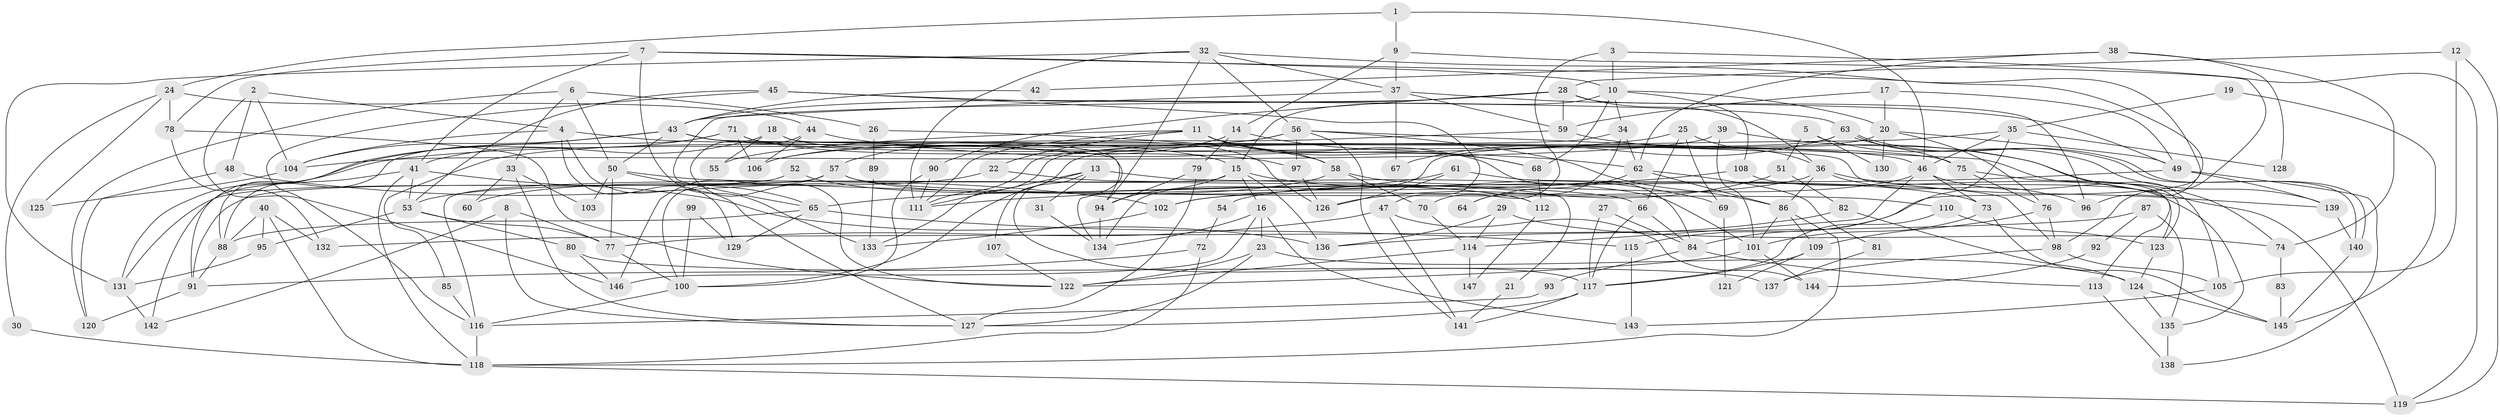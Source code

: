 // Generated by graph-tools (version 1.1) at 2025/15/03/09/25 04:15:04]
// undirected, 147 vertices, 294 edges
graph export_dot {
graph [start="1"]
  node [color=gray90,style=filled];
  1;
  2;
  3;
  4;
  5;
  6;
  7;
  8;
  9;
  10;
  11;
  12;
  13;
  14;
  15;
  16;
  17;
  18;
  19;
  20;
  21;
  22;
  23;
  24;
  25;
  26;
  27;
  28;
  29;
  30;
  31;
  32;
  33;
  34;
  35;
  36;
  37;
  38;
  39;
  40;
  41;
  42;
  43;
  44;
  45;
  46;
  47;
  48;
  49;
  50;
  51;
  52;
  53;
  54;
  55;
  56;
  57;
  58;
  59;
  60;
  61;
  62;
  63;
  64;
  65;
  66;
  67;
  68;
  69;
  70;
  71;
  72;
  73;
  74;
  75;
  76;
  77;
  78;
  79;
  80;
  81;
  82;
  83;
  84;
  85;
  86;
  87;
  88;
  89;
  90;
  91;
  92;
  93;
  94;
  95;
  96;
  97;
  98;
  99;
  100;
  101;
  102;
  103;
  104;
  105;
  106;
  107;
  108;
  109;
  110;
  111;
  112;
  113;
  114;
  115;
  116;
  117;
  118;
  119;
  120;
  121;
  122;
  123;
  124;
  125;
  126;
  127;
  128;
  129;
  130;
  131;
  132;
  133;
  134;
  135;
  136;
  137;
  138;
  139;
  140;
  141;
  142;
  143;
  144;
  145;
  146;
  147;
  1 -- 46;
  1 -- 24;
  1 -- 9;
  2 -- 104;
  2 -- 4;
  2 -- 48;
  2 -- 146;
  3 -- 10;
  3 -- 119;
  3 -- 70;
  4 -- 15;
  4 -- 127;
  4 -- 104;
  4 -- 129;
  5 -- 139;
  5 -- 51;
  5 -- 130;
  6 -- 120;
  6 -- 50;
  6 -- 26;
  6 -- 33;
  7 -- 10;
  7 -- 41;
  7 -- 78;
  7 -- 96;
  7 -- 133;
  8 -- 77;
  8 -- 127;
  8 -- 142;
  9 -- 37;
  9 -- 14;
  9 -- 98;
  10 -- 15;
  10 -- 68;
  10 -- 20;
  10 -- 34;
  10 -- 108;
  11 -- 22;
  11 -- 111;
  11 -- 55;
  11 -- 58;
  11 -- 68;
  11 -- 84;
  12 -- 105;
  12 -- 28;
  12 -- 119;
  13 -- 117;
  13 -- 100;
  13 -- 21;
  13 -- 31;
  13 -- 111;
  14 -- 57;
  14 -- 68;
  14 -- 79;
  15 -- 116;
  15 -- 94;
  15 -- 16;
  15 -- 69;
  15 -- 136;
  16 -- 146;
  16 -- 23;
  16 -- 134;
  16 -- 143;
  17 -- 59;
  17 -- 49;
  17 -- 20;
  18 -- 41;
  18 -- 134;
  18 -- 55;
  18 -- 126;
  19 -- 35;
  19 -- 145;
  20 -- 49;
  20 -- 76;
  20 -- 107;
  20 -- 130;
  21 -- 141;
  22 -- 101;
  22 -- 53;
  23 -- 124;
  23 -- 122;
  23 -- 127;
  24 -- 78;
  24 -- 44;
  24 -- 30;
  24 -- 125;
  25 -- 66;
  25 -- 36;
  25 -- 69;
  25 -- 131;
  26 -- 58;
  26 -- 89;
  27 -- 117;
  27 -- 84;
  28 -- 65;
  28 -- 36;
  28 -- 43;
  28 -- 59;
  28 -- 90;
  28 -- 96;
  29 -- 136;
  29 -- 114;
  29 -- 74;
  30 -- 118;
  31 -- 134;
  32 -- 56;
  32 -- 111;
  32 -- 37;
  32 -- 94;
  32 -- 115;
  32 -- 131;
  33 -- 127;
  33 -- 60;
  33 -- 103;
  34 -- 62;
  34 -- 64;
  34 -- 111;
  35 -- 46;
  35 -- 134;
  35 -- 84;
  35 -- 128;
  36 -- 96;
  36 -- 86;
  36 -- 102;
  36 -- 139;
  37 -- 43;
  37 -- 49;
  37 -- 59;
  37 -- 67;
  38 -- 74;
  38 -- 62;
  38 -- 42;
  38 -- 128;
  39 -- 105;
  39 -- 101;
  39 -- 104;
  40 -- 118;
  40 -- 95;
  40 -- 88;
  40 -- 132;
  41 -- 118;
  41 -- 142;
  41 -- 53;
  41 -- 136;
  42 -- 43;
  43 -- 104;
  43 -- 46;
  43 -- 50;
  43 -- 88;
  43 -- 94;
  43 -- 123;
  44 -- 106;
  44 -- 122;
  44 -- 62;
  45 -- 63;
  45 -- 53;
  45 -- 47;
  45 -- 116;
  46 -- 73;
  46 -- 54;
  46 -- 74;
  46 -- 114;
  47 -- 77;
  47 -- 141;
  47 -- 144;
  48 -- 102;
  48 -- 120;
  49 -- 102;
  49 -- 138;
  49 -- 139;
  50 -- 66;
  50 -- 65;
  50 -- 77;
  50 -- 103;
  51 -- 126;
  51 -- 82;
  52 -- 131;
  52 -- 112;
  53 -- 77;
  53 -- 80;
  53 -- 95;
  54 -- 72;
  56 -- 106;
  56 -- 86;
  56 -- 85;
  56 -- 97;
  56 -- 123;
  56 -- 141;
  57 -- 110;
  57 -- 91;
  57 -- 100;
  57 -- 112;
  57 -- 146;
  58 -- 70;
  58 -- 60;
  58 -- 73;
  59 -- 106;
  59 -- 119;
  61 -- 98;
  61 -- 65;
  61 -- 126;
  62 -- 86;
  62 -- 64;
  62 -- 81;
  63 -- 133;
  63 -- 140;
  63 -- 140;
  63 -- 67;
  63 -- 75;
  65 -- 88;
  65 -- 115;
  65 -- 129;
  66 -- 84;
  66 -- 117;
  68 -- 112;
  69 -- 121;
  70 -- 114;
  71 -- 97;
  71 -- 88;
  71 -- 75;
  71 -- 91;
  71 -- 106;
  72 -- 91;
  72 -- 118;
  73 -- 145;
  73 -- 101;
  74 -- 83;
  75 -- 76;
  75 -- 113;
  76 -- 98;
  76 -- 109;
  77 -- 100;
  78 -- 122;
  78 -- 132;
  79 -- 94;
  79 -- 127;
  80 -- 146;
  80 -- 137;
  81 -- 137;
  82 -- 136;
  82 -- 124;
  83 -- 145;
  84 -- 93;
  84 -- 113;
  85 -- 116;
  86 -- 109;
  86 -- 118;
  86 -- 101;
  87 -- 132;
  87 -- 135;
  87 -- 92;
  88 -- 91;
  89 -- 133;
  90 -- 111;
  90 -- 100;
  91 -- 120;
  92 -- 144;
  93 -- 116;
  94 -- 134;
  95 -- 131;
  97 -- 126;
  98 -- 105;
  98 -- 137;
  99 -- 129;
  99 -- 100;
  100 -- 116;
  101 -- 122;
  101 -- 144;
  102 -- 133;
  104 -- 125;
  105 -- 143;
  107 -- 122;
  108 -- 111;
  108 -- 135;
  109 -- 117;
  109 -- 121;
  110 -- 123;
  110 -- 117;
  112 -- 147;
  113 -- 138;
  114 -- 122;
  114 -- 147;
  115 -- 143;
  116 -- 118;
  117 -- 141;
  117 -- 127;
  118 -- 119;
  123 -- 124;
  124 -- 135;
  124 -- 145;
  131 -- 142;
  135 -- 138;
  139 -- 140;
  140 -- 145;
}
